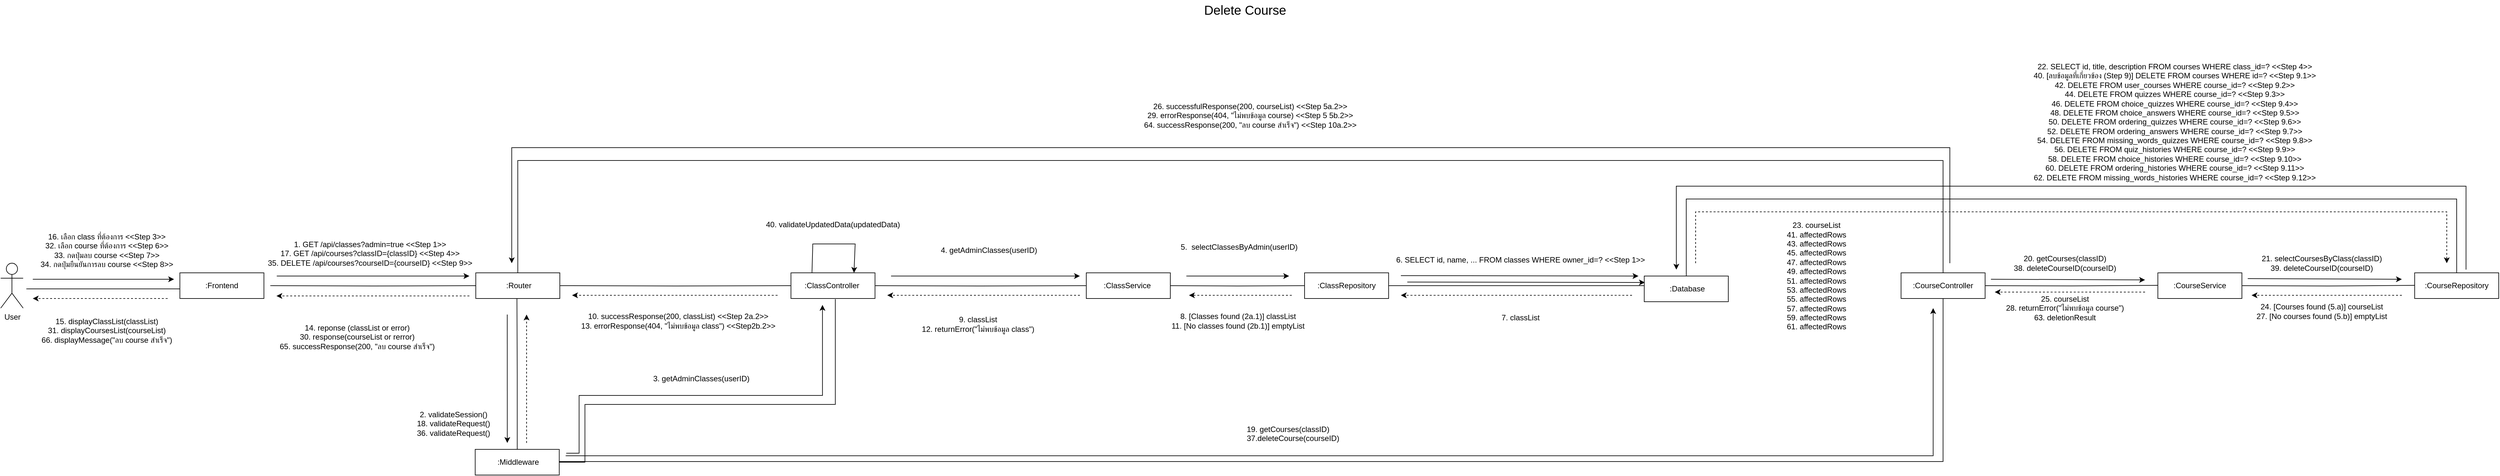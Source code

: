 <mxfile version="20.5.3" type="embed"><diagram id="23iRSUPoRavnBvh4doch" name="Page-1"><mxGraphModel dx="-2255" dy="-2903" grid="1" gridSize="10" guides="1" tooltips="1" connect="1" arrows="1" fold="1" page="1" pageScale="1" pageWidth="827" pageHeight="1169" math="0" shadow="0"><root><mxCell id="0"/><mxCell id="1" parent="0"/><mxCell id="2" style="edgeStyle=orthogonalEdgeStyle;rounded=0;orthogonalLoop=1;jettySize=auto;html=1;entryX=0;entryY=0.5;entryDx=0;entryDy=0;endArrow=none;startFill=0;" edge="1" parent="1"><mxGeometry relative="1" as="geometry"><mxPoint x="3145.09" y="4530" as="sourcePoint"/><mxPoint x="3395.09" y="4530" as="targetPoint"/></mxGeometry></mxCell><mxCell id="3" value="User" style="shape=umlActor;verticalLabelPosition=bottom;verticalAlign=top;html=1;outlineConnect=0;" vertex="1" parent="1"><mxGeometry x="3105.09" y="4490" width="35" height="70" as="geometry"/></mxCell><mxCell id="4" value=":Frontend" style="rounded=0;whiteSpace=wrap;html=1;" vertex="1" parent="1"><mxGeometry x="3384.18" y="4505" width="130.91" height="40" as="geometry"/></mxCell><mxCell id="5" value="" style="endArrow=classic;html=1;rounded=0;" edge="1" parent="1"><mxGeometry width="50" height="50" relative="1" as="geometry"><mxPoint x="3155.09" y="4515" as="sourcePoint"/><mxPoint x="3375.09" y="4515" as="targetPoint"/></mxGeometry></mxCell><mxCell id="6" value="" style="endArrow=classic;html=1;rounded=0;dashed=1;" edge="1" parent="1"><mxGeometry width="50" height="50" relative="1" as="geometry"><mxPoint x="3365.09" y="4545" as="sourcePoint"/><mxPoint x="3155.09" y="4545" as="targetPoint"/></mxGeometry></mxCell><mxCell id="7" value="&amp;nbsp;:Router" style="rounded=0;whiteSpace=wrap;html=1;" vertex="1" parent="1"><mxGeometry x="3845.09" y="4505" width="130.91" height="40" as="geometry"/></mxCell><mxCell id="8" style="edgeStyle=orthogonalEdgeStyle;rounded=0;orthogonalLoop=1;jettySize=auto;html=1;entryX=0;entryY=0.5;entryDx=0;entryDy=0;endArrow=none;startFill=0;" edge="1" parent="1" target="7"><mxGeometry relative="1" as="geometry"><mxPoint x="3525.09" y="4525" as="sourcePoint"/><mxPoint x="3841" y="4525" as="targetPoint"/></mxGeometry></mxCell><mxCell id="9" value="" style="endArrow=classic;html=1;rounded=0;" edge="1" parent="1"><mxGeometry width="50" height="50" relative="1" as="geometry"><mxPoint x="3535.09" y="4510" as="sourcePoint"/><mxPoint x="3835.09" y="4510" as="targetPoint"/></mxGeometry></mxCell><mxCell id="10" value=":ClassController&amp;nbsp;" style="rounded=0;whiteSpace=wrap;html=1;" vertex="1" parent="1"><mxGeometry x="4336" y="4505" width="130.91" height="40" as="geometry"/></mxCell><mxCell id="11" style="edgeStyle=orthogonalEdgeStyle;rounded=0;orthogonalLoop=1;jettySize=auto;html=1;entryX=0;entryY=0.5;entryDx=0;entryDy=0;endArrow=none;startFill=0;" edge="1" parent="1" target="10"><mxGeometry relative="1" as="geometry"><mxPoint x="3976" y="4525" as="sourcePoint"/><mxPoint x="4181" y="4525" as="targetPoint"/></mxGeometry></mxCell><mxCell id="12" value="" style="endArrow=classic;html=1;rounded=0;dashed=1;" edge="1" parent="1"><mxGeometry width="50" height="50" relative="1" as="geometry"><mxPoint x="4315.09" y="4540" as="sourcePoint"/><mxPoint x="3995.09" y="4540" as="targetPoint"/></mxGeometry></mxCell><mxCell id="13" value=":ClassService&amp;nbsp;" style="rounded=0;whiteSpace=wrap;html=1;" vertex="1" parent="1"><mxGeometry x="4796" y="4505" width="130.91" height="40" as="geometry"/></mxCell><mxCell id="14" style="edgeStyle=orthogonalEdgeStyle;rounded=0;orthogonalLoop=1;jettySize=auto;html=1;entryX=0;entryY=0.5;entryDx=0;entryDy=0;endArrow=none;startFill=0;" edge="1" parent="1" target="13"><mxGeometry relative="1" as="geometry"><mxPoint x="4466.91" y="4525" as="sourcePoint"/><mxPoint x="4671.91" y="4525" as="targetPoint"/></mxGeometry></mxCell><mxCell id="15" value="" style="endArrow=classic;html=1;rounded=0;" edge="1" parent="1"><mxGeometry width="50" height="50" relative="1" as="geometry"><mxPoint x="4491.91" y="4510" as="sourcePoint"/><mxPoint x="4786" y="4510" as="targetPoint"/></mxGeometry></mxCell><mxCell id="16" value="" style="endArrow=classic;html=1;rounded=0;dashed=1;" edge="1" parent="1"><mxGeometry width="50" height="50" relative="1" as="geometry"><mxPoint x="4786" y="4540" as="sourcePoint"/><mxPoint x="4486" y="4540" as="targetPoint"/></mxGeometry></mxCell><mxCell id="17" style="edgeStyle=orthogonalEdgeStyle;rounded=0;orthogonalLoop=1;jettySize=auto;html=1;endArrow=none;startFill=0;" edge="1" parent="1" source="18"><mxGeometry relative="1" as="geometry"><mxPoint x="5676" y="4525" as="targetPoint"/></mxGeometry></mxCell><mxCell id="18" value=":ClassRepository" style="rounded=0;whiteSpace=wrap;html=1;" vertex="1" parent="1"><mxGeometry x="5136" y="4505" width="130.91" height="40" as="geometry"/></mxCell><mxCell id="19" style="edgeStyle=orthogonalEdgeStyle;rounded=0;orthogonalLoop=1;jettySize=auto;html=1;entryX=0;entryY=0.5;entryDx=0;entryDy=0;endArrow=none;startFill=0;" edge="1" parent="1" target="18"><mxGeometry relative="1" as="geometry"><mxPoint x="4926.91" y="4525" as="sourcePoint"/><mxPoint x="5131.91" y="4525" as="targetPoint"/></mxGeometry></mxCell><mxCell id="20" value="" style="endArrow=classic;html=1;rounded=0;" edge="1" parent="1"><mxGeometry width="50" height="50" relative="1" as="geometry"><mxPoint x="4951.91" y="4510" as="sourcePoint"/><mxPoint x="5111.91" y="4510" as="targetPoint"/></mxGeometry></mxCell><mxCell id="21" value="" style="endArrow=classic;html=1;rounded=0;dashed=1;" edge="1" parent="1"><mxGeometry width="50" height="50" relative="1" as="geometry"><mxPoint x="5116" y="4540" as="sourcePoint"/><mxPoint x="4956" y="4540" as="targetPoint"/></mxGeometry></mxCell><mxCell id="22" value="1. GET /api/classes?admin=true &amp;lt;&amp;lt;Step 1&amp;gt;&amp;gt;&lt;div&gt;&lt;div&gt;17. GET /api/courses?classID={classID} &amp;lt;&amp;lt;Step 4&amp;gt;&amp;gt;&lt;/div&gt;&lt;div&gt;35. DELETE /api/courses?courseID={courseID} &amp;lt;&amp;lt;Step 9&amp;gt;&amp;gt;&lt;/div&gt;&lt;/div&gt;" style="text;html=1;align=center;verticalAlign=middle;resizable=0;points=[];autosize=1;strokeColor=none;fillColor=none;" vertex="1" parent="1"><mxGeometry x="3509.55" y="4445" width="340" height="60" as="geometry"/></mxCell><mxCell id="23" value="&amp;nbsp;:Database" style="rounded=0;whiteSpace=wrap;html=1;" vertex="1" parent="1"><mxGeometry x="5665.09" y="4510" width="130.91" height="40" as="geometry"/></mxCell><mxCell id="24" value="&lt;div&gt;Delete Course&lt;/div&gt;" style="text;html=1;align=center;verticalAlign=middle;whiteSpace=wrap;rounded=0;fontSize=20;" vertex="1" parent="1"><mxGeometry x="4871.09" y="4080" width="345" height="30" as="geometry"/></mxCell><mxCell id="25" value="16. เลือก class ที่ต้องการ &amp;lt;&amp;lt;Step 3&amp;gt;&amp;gt;&lt;div&gt;&lt;div&gt;&lt;div&gt;32. เลือก course ที่ต้องการ &amp;lt;&amp;lt;Step 6&amp;gt;&amp;gt;&lt;/div&gt;&lt;/div&gt;&lt;/div&gt;&lt;div&gt;33. กดปุ่มลบ course &amp;lt;&amp;lt;Step 7&amp;gt;&amp;gt;&lt;/div&gt;&lt;div&gt;34. กดปุ่มยืนยันการลบ course &amp;lt;&amp;lt;Step 8&amp;gt;&amp;gt;&lt;/div&gt;" style="text;html=1;align=center;verticalAlign=middle;resizable=0;points=[];autosize=1;strokeColor=none;fillColor=none;" vertex="1" parent="1"><mxGeometry x="3150.09" y="4435" width="240" height="70" as="geometry"/></mxCell><mxCell id="26" value="" style="endArrow=classic;html=1;rounded=0;dashed=1;entryX=0.269;entryY=-0.044;entryDx=0;entryDy=0;entryPerimeter=0;" edge="1" parent="1"><mxGeometry width="50" height="50" relative="1" as="geometry"><mxPoint x="3835.09" y="4541" as="sourcePoint"/><mxPoint x="3534.62" y="4541.04" as="targetPoint"/></mxGeometry></mxCell><mxCell id="27" value="" style="endArrow=classic;html=1;rounded=0;" edge="1" parent="1"><mxGeometry width="50" height="50" relative="1" as="geometry"><mxPoint x="5286" y="4509.38" as="sourcePoint"/><mxPoint x="5656" y="4510" as="targetPoint"/></mxGeometry></mxCell><mxCell id="28" value="" style="endArrow=classic;html=1;rounded=0;dashed=1;" edge="1" parent="1"><mxGeometry width="50" height="50" relative="1" as="geometry"><mxPoint x="5646" y="4540" as="sourcePoint"/><mxPoint x="5286" y="4540" as="targetPoint"/></mxGeometry></mxCell><mxCell id="29" value="&amp;nbsp;" style="text;html=1;align=center;verticalAlign=middle;resizable=0;points=[];autosize=1;strokeColor=none;fillColor=none;" vertex="1" parent="1"><mxGeometry x="4075.09" y="4555" width="30" height="30" as="geometry"/></mxCell><mxCell id="30" value="&lt;div&gt;&lt;span style=&quot;background-color: transparent; color: light-dark(rgb(0, 0, 0), rgb(255, 255, 255));&quot;&gt;14. reponse (classList or error)&lt;/span&gt;&lt;/div&gt;&lt;div&gt;30. response(courseList or rerror)&lt;/div&gt;&lt;div&gt;65. successResponse(200, &quot;ลบ course สำเร็จ&quot;)&lt;/div&gt;" style="text;html=1;align=center;verticalAlign=middle;resizable=0;points=[];autosize=1;strokeColor=none;fillColor=none;" vertex="1" parent="1"><mxGeometry x="3525.09" y="4575" width="270" height="60" as="geometry"/></mxCell><mxCell id="31" value="15. displayClassList(classList)&lt;div&gt;31. displayCoursesList(courseList)&lt;/div&gt;&lt;div&gt;66. displayMessage(&quot;ลบ course สำเร็จ&quot;)&lt;/div&gt;" style="text;html=1;align=center;verticalAlign=middle;resizable=0;points=[];autosize=1;strokeColor=none;fillColor=none;" vertex="1" parent="1"><mxGeometry x="3155.09" y="4565" width="230" height="60" as="geometry"/></mxCell><mxCell id="32" style="edgeStyle=orthogonalEdgeStyle;rounded=0;orthogonalLoop=1;jettySize=auto;html=1;entryX=0.5;entryY=1;entryDx=0;entryDy=0;endArrow=none;startFill=0;" edge="1" parent="1" source="33"><mxGeometry relative="1" as="geometry"><mxPoint x="3909.18" y="4545" as="targetPoint"/></mxGeometry></mxCell><mxCell id="33" value="&amp;nbsp;:Middleware" style="rounded=0;whiteSpace=wrap;html=1;" vertex="1" parent="1"><mxGeometry x="3844.18" y="4780" width="130.91" height="40" as="geometry"/></mxCell><mxCell id="34" value="" style="endArrow=classic;html=1;rounded=0;" edge="1" parent="1"><mxGeometry width="50" height="50" relative="1" as="geometry"><mxPoint x="3894.09" y="4570" as="sourcePoint"/><mxPoint x="3894.18" y="4770" as="targetPoint"/></mxGeometry></mxCell><mxCell id="35" value="" style="endArrow=classic;html=1;rounded=0;dashed=1;" edge="1" parent="1"><mxGeometry width="50" height="50" relative="1" as="geometry"><mxPoint x="3924.18" y="4770" as="sourcePoint"/><mxPoint x="3924.18" y="4570" as="targetPoint"/></mxGeometry></mxCell><mxCell id="36" value="2.&amp;nbsp;&lt;span style=&quot;color: rgba(0, 0, 0, 0); font-family: monospace; font-size: 0px; text-align: start;&quot;&gt;%3CmxGraphModel%3E%3Croot%3E%3CmxCell%20id%3D%220%22%2F%3E%3CmxCell%20id%3D%221%22%20parent%3D%220%22%2F%3E%3CmxCell%20id%3D%222%22%20style%3D%22edgeStyle%3DorthogonalEdgeStyle%3Brounded%3D0%3BorthogonalLoop%3D1%3BjettySize%3Dauto%3Bhtml%3D1%3BentryX%3D0%3BentryY%3D0.5%3BentryDx%3D0%3BentryDy%3D0%3BendArrow%3Dnone%3BstartFill%3D0%3B%22%20edge%3D%221%22%20parent%3D%221%22%3E%3CmxGeometry%20relative%3D%221%22%20as%3D%22geometry%22%3E%3CmxPoint%20x%3D%22-2250%22%20y%3D%222240%22%20as%3D%22sourcePoint%22%2F%3E%3CmxPoint%20x%3D%22-2000%22%20y%3D%222240%22%20as%3D%22targetPoint%22%2F%3E%3C%2FmxGeometry%3E%3C%2FmxCell%3E%3CmxCell%20id%3D%223%22%20value%3D%22User%22%20style%3D%22shape%3DumlActor%3BverticalLabelPosition%3Dbottom%3BverticalAlign%3Dtop%3Bhtml%3D1%3BoutlineConnect%3D0%3B%22%20vertex%3D%221%22%20parent%3D%221%22%3E%3CmxGeometry%20x%3D%22-2290%22%20y%3D%222200%22%20width%3D%2235%22%20height%3D%2270%22%20as%3D%22geometry%22%2F%3E%3C%2FmxCell%3E%3CmxCell%20id%3D%224%22%20value%3D%22%3AFrontend%22%20style%3D%22rounded%3D0%3BwhiteSpace%3Dwrap%3Bhtml%3D1%3B%22%20vertex%3D%221%22%20parent%3D%221%22%3E%3CmxGeometry%20x%3D%22-2000%22%20y%3D%222215%22%20width%3D%22130.91%22%20height%3D%2240%22%20as%3D%22geometry%22%2F%3E%3C%2FmxCell%3E%3CmxCell%20id%3D%225%22%20value%3D%22%22%20style%3D%22endArrow%3Dclassic%3Bhtml%3D1%3Brounded%3D0%3B%22%20edge%3D%221%22%20parent%3D%221%22%3E%3CmxGeometry%20width%3D%2250%22%20height%3D%2250%22%20relative%3D%221%22%20as%3D%22geometry%22%3E%3CmxPoint%20x%3D%22-2240%22%20y%3D%222225%22%20as%3D%22sourcePoint%22%2F%3E%3CmxPoint%20x%3D%22-2020.0%22%20y%3D%222225%22%20as%3D%22targetPoint%22%2F%3E%3C%2FmxGeometry%3E%3C%2FmxCell%3E%3CmxCell%20id%3D%226%22%20value%3D%22%22%20style%3D%22endArrow%3Dclassic%3Bhtml%3D1%3Brounded%3D0%3Bdashed%3D1%3B%22%20edge%3D%221%22%20parent%3D%221%22%3E%3CmxGeometry%20width%3D%2250%22%20height%3D%2250%22%20relative%3D%221%22%20as%3D%22geometry%22%3E%3CmxPoint%20x%3D%22-2030.0%22%20y%3D%222255%22%20as%3D%22sourcePoint%22%2F%3E%3CmxPoint%20x%3D%22-2240%22%20y%3D%222255%22%20as%3D%22targetPoint%22%2F%3E%3C%2FmxGeometry%3E%3C%2FmxCell%3E%3CmxCell%20id%3D%227%22%20value%3D%22%26amp%3Bnbsp%3B%3ARouter%22%20style%3D%22rounded%3D0%3BwhiteSpace%3Dwrap%3Bhtml%3D1%3B%22%20vertex%3D%221%22%20parent%3D%221%22%3E%3CmxGeometry%20x%3D%22-1660%22%20y%3D%222215%22%20width%3D%22130.91%22%20height%3D%2240%22%20as%3D%22geometry%22%2F%3E%3C%2FmxCell%3E%3CmxCell%20id%3D%228%22%20style%3D%22edgeStyle%3DorthogonalEdgeStyle%3Brounded%3D0%3BorthogonalLoop%3D1%3BjettySize%3Dauto%3Bhtml%3D1%3BentryX%3D0%3BentryY%3D0.5%3BentryDx%3D0%3BentryDy%3D0%3BendArrow%3Dnone%3BstartFill%3D0%3B%22%20edge%3D%221%22%20target%3D%227%22%20parent%3D%221%22%3E%3CmxGeometry%20relative%3D%221%22%20as%3D%22geometry%22%3E%3CmxPoint%20x%3D%22-1869.09%22%20y%3D%222235%22%20as%3D%22sourcePoint%22%2F%3E%3CmxPoint%20x%3D%22-1664.09%22%20y%3D%222235%22%20as%3D%22targetPoint%22%2F%3E%3C%2FmxGeometry%3E%3C%2FmxCell%3E%3CmxCell%20id%3D%229%22%20value%3D%22%22%20style%3D%22endArrow%3Dclassic%3Bhtml%3D1%3Brounded%3D0%3B%22%20edge%3D%221%22%20parent%3D%221%22%3E%3CmxGeometry%20width%3D%2250%22%20height%3D%2250%22%20relative%3D%221%22%20as%3D%22geometry%22%3E%3CmxPoint%20x%3D%22-1844.09%22%20y%3D%222220%22%20as%3D%22sourcePoint%22%2F%3E%3CmxPoint%20x%3D%22-1684.09%22%20y%3D%222220%22%20as%3D%22targetPoint%22%2F%3E%3C%2FmxGeometry%3E%3C%2FmxCell%3E%3CmxCell%20id%3D%2210%22%20value%3D%22%26amp%3Bnbsp%3B%22%20style%3D%22text%3BwhiteSpace%3Dwrap%3Bhtml%3D1%3B%22%20vertex%3D%221%22%20parent%3D%221%22%3E%3CmxGeometry%20x%3D%22-1760%22%20y%3D%222200%22%20width%3D%2240%22%20height%3D%2240%22%20as%3D%22geometry%22%2F%3E%3C%2FmxCell%3E%3CmxCell%20id%3D%2211%22%20value%3D%22%3AClassController%26amp%3Bnbsp%3B%22%20style%3D%22rounded%3D0%3BwhiteSpace%3Dwrap%3Bhtml%3D1%3B%22%20vertex%3D%221%22%20parent%3D%221%22%3E%3CmxGeometry%20x%3D%22-1169.09%22%20y%3D%222215%22%20width%3D%22130.91%22%20height%3D%2240%22%20as%3D%22geometry%22%2F%3E%3C%2FmxCell%3E%3CmxCell%20id%3D%2212%22%20style%3D%22edgeStyle%3DorthogonalEdgeStyle%3Brounded%3D0%3BorthogonalLoop%3D1%3BjettySize%3Dauto%3Bhtml%3D1%3BentryX%3D0%3BentryY%3D0.5%3BentryDx%3D0%3BentryDy%3D0%3BendArrow%3Dnone%3BstartFill%3D0%3B%22%20edge%3D%221%22%20target%3D%2211%22%20parent%3D%221%22%3E%3CmxGeometry%20relative%3D%221%22%20as%3D%22geometry%22%3E%3CmxPoint%20x%3D%22-1529.09%22%20y%3D%222235%22%20as%3D%22sourcePoint%22%2F%3E%3CmxPoint%20x%3D%22-1324.09%22%20y%3D%222235%22%20as%3D%22targetPoint%22%2F%3E%3C%2FmxGeometry%3E%3C%2FmxCell%3E%3CmxCell%20id%3D%2213%22%20value%3D%22%22%20style%3D%22endArrow%3Dclassic%3Bhtml%3D1%3Brounded%3D0%3B%22%20edge%3D%221%22%20parent%3D%221%22%3E%3CmxGeometry%20width%3D%2250%22%20height%3D%2250%22%20relative%3D%221%22%20as%3D%22geometry%22%3E%3CmxPoint%20x%3D%22-1504.09%22%20y%3D%222220%22%20as%3D%22sourcePoint%22%2F%3E%3CmxPoint%20x%3D%22-1190%22%20y%3D%222220%22%20as%3D%22targetPoint%22%2F%3E%3C%2FmxGeometry%3E%3C%2FmxCell%3E%3CmxCell%20id%3D%2214%22%20value%3D%22%22%20style%3D%22endArrow%3Dclassic%3Bhtml%3D1%3Brounded%3D0%3Bdashed%3D1%3B%22%20edge%3D%221%22%20parent%3D%221%22%3E%3CmxGeometry%20width%3D%2250%22%20height%3D%2250%22%20relative%3D%221%22%20as%3D%22geometry%22%3E%3CmxPoint%20x%3D%22-1190%22%20y%3D%222250%22%20as%3D%22sourcePoint%22%2F%3E%3CmxPoint%20x%3D%22-1510%22%20y%3D%222250%22%20as%3D%22targetPoint%22%2F%3E%3C%2FmxGeometry%3E%3C%2FmxCell%3E%3CmxCell%20id%3D%2215%22%20value%3D%22%3AClassService%26amp%3Bnbsp%3B%22%20style%3D%22rounded%3D0%3BwhiteSpace%3Dwrap%3Bhtml%3D1%3B%22%20vertex%3D%221%22%20parent%3D%221%22%3E%3CmxGeometry%20x%3D%22-709.09%22%20y%3D%222215%22%20width%3D%22130.91%22%20height%3D%2240%22%20as%3D%22geometry%22%2F%3E%3C%2FmxCell%3E%3CmxCell%20id%3D%2216%22%20style%3D%22edgeStyle%3DorthogonalEdgeStyle%3Brounded%3D0%3BorthogonalLoop%3D1%3BjettySize%3Dauto%3Bhtml%3D1%3BentryX%3D0%3BentryY%3D0.5%3BentryDx%3D0%3BentryDy%3D0%3BendArrow%3Dnone%3BstartFill%3D0%3B%22%20edge%3D%221%22%20target%3D%2215%22%20parent%3D%221%22%3E%3CmxGeometry%20relative%3D%221%22%20as%3D%22geometry%22%3E%3CmxPoint%20x%3D%22-1038.18%22%20y%3D%222235%22%20as%3D%22sourcePoint%22%2F%3E%3CmxPoint%20x%3D%22-833.18%22%20y%3D%222235%22%20as%3D%22targetPoint%22%2F%3E%3C%2FmxGeometry%3E%3C%2FmxCell%3E%3CmxCell%20id%3D%2217%22%20value%3D%22%22%20style%3D%22endArrow%3Dclassic%3Bhtml%3D1%3Brounded%3D0%3B%22%20edge%3D%221%22%20parent%3D%221%22%3E%3CmxGeometry%20width%3D%2250%22%20height%3D%2250%22%20relative%3D%221%22%20as%3D%22geometry%22%3E%3CmxPoint%20x%3D%22-1013.18%22%20y%3D%222220%22%20as%3D%22sourcePoint%22%2F%3E%3CmxPoint%20x%3D%22-719.09%22%20y%3D%222220%22%20as%3D%22targetPoint%22%2F%3E%3C%2FmxGeometry%3E%3C%2FmxCell%3E%3CmxCell%20id%3D%2218%22%20value%3D%22%22%20style%3D%22endArrow%3Dclassic%3Bhtml%3D1%3Brounded%3D0%3Bdashed%3D1%3B%22%20edge%3D%221%22%20parent%3D%221%22%3E%3CmxGeometry%20width%3D%2250%22%20height%3D%2250%22%20relative%3D%221%22%20as%3D%22geometry%22%3E%3CmxPoint%20x%3D%22-719.09%22%20y%3D%222250%22%20as%3D%22sourcePoint%22%2F%3E%3CmxPoint%20x%3D%22-1019.09%22%20y%3D%222250%22%20as%3D%22targetPoint%22%2F%3E%3C%2FmxGeometry%3E%3C%2FmxCell%3E%3CmxCell%20id%3D%2219%22%20style%3D%22edgeStyle%3DorthogonalEdgeStyle%3Brounded%3D0%3BorthogonalLoop%3D1%3BjettySize%3Dauto%3Bhtml%3D1%3BendArrow%3Dnone%3BstartFill%3D0%3B%22%20edge%3D%221%22%20source%3D%2220%22%20parent%3D%221%22%3E%3CmxGeometry%20relative%3D%221%22%20as%3D%22geometry%22%3E%3CmxPoint%20x%3D%22170.91%22%20y%3D%222235%22%20as%3D%22targetPoint%22%2F%3E%3C%2FmxGeometry%3E%3C%2FmxCell%3E%3CmxCell%20id%3D%2220%22%20value%3D%22%3AClassRepository%22%20style%3D%22rounded%3D0%3BwhiteSpace%3Dwrap%3Bhtml%3D1%3B%22%20vertex%3D%221%22%20parent%3D%221%22%3E%3CmxGeometry%20x%3D%22-369.09%22%20y%3D%222215%22%20width%3D%22130.91%22%20height%3D%2240%22%20as%3D%22geometry%22%2F%3E%3C%2FmxCell%3E%3CmxCell%20id%3D%2221%22%20style%3D%22edgeStyle%3DorthogonalEdgeStyle%3Brounded%3D0%3BorthogonalLoop%3D1%3BjettySize%3Dauto%3Bhtml%3D1%3BentryX%3D0%3BentryY%3D0.5%3BentryDx%3D0%3BentryDy%3D0%3BendArrow%3Dnone%3BstartFill%3D0%3B%22%20edge%3D%221%22%20target%3D%2220%22%20parent%3D%221%22%3E%3CmxGeometry%20relative%3D%221%22%20as%3D%22geometry%22%3E%3CmxPoint%20x%3D%22-578.18%22%20y%3D%222235%22%20as%3D%22sourcePoint%22%2F%3E%3CmxPoint%20x%3D%22-373.18%22%20y%3D%222235%22%20as%3D%22targetPoint%22%2F%3E%3C%2FmxGeometry%3E%3C%2FmxCell%3E%3CmxCell%20id%3D%2222%22%20value%3D%22%22%20style%3D%22endArrow%3Dclassic%3Bhtml%3D1%3Brounded%3D0%3B%22%20edge%3D%221%22%20parent%3D%221%22%3E%3CmxGeometry%20width%3D%2250%22%20height%3D%2250%22%20relative%3D%221%22%20as%3D%22geometry%22%3E%3CmxPoint%20x%3D%22-553.18%22%20y%3D%222220%22%20as%3D%22sourcePoint%22%2F%3E%3CmxPoint%20x%3D%22-393.18%22%20y%3D%222220%22%20as%3D%22targetPoint%22%2F%3E%3C%2FmxGeometry%3E%3C%2FmxCell%3E%3CmxCell%20id%3D%2223%22%20value%3D%22%22%20style%3D%22endArrow%3Dclassic%3Bhtml%3D1%3Brounded%3D0%3Bdashed%3D1%3B%22%20edge%3D%221%22%20parent%3D%221%22%3E%3CmxGeometry%20width%3D%2250%22%20height%3D%2250%22%20relative%3D%221%22%20as%3D%22geometry%22%3E%3CmxPoint%20x%3D%22-389.09%22%20y%3D%222250%22%20as%3D%22sourcePoint%22%2F%3E%3CmxPoint%20x%3D%22-549.09%22%20y%3D%222250%22%20as%3D%22targetPoint%22%2F%3E%3C%2FmxGeometry%3E%3C%2FmxCell%3E%3CmxCell%20id%3D%2224%22%20value%3D%22GET%20%2Fapi%2Fclasses%3Fadmin%3Dtrue%26lt%3Bdiv%26gt%3BPOST%20%2Fapi%2Fclasses%2Fedit%20(classID%2C%20updatedData)%26lt%3B%2Fdiv%26gt%3B%22%20style%3D%22text%3Bhtml%3D1%3Balign%3Dcenter%3BverticalAlign%3Dmiddle%3Bresizable%3D0%3Bpoints%3D%5B%5D%3Bautosize%3D1%3BstrokeColor%3Dnone%3BfillColor%3Dnone%3B%22%20vertex%3D%221%22%20parent%3D%221%22%3E%3CmxGeometry%20x%3D%22-1905%22%20y%3D%222175%22%20width%3D%22270%22%20height%3D%2240%22%20as%3D%22geometry%22%2F%3E%3C%2FmxCell%3E%3CmxCell%20id%3D%2225%22%20value%3D%22%26amp%3Bnbsp%3B%3ADatabase%22%20style%3D%22rounded%3D0%3BwhiteSpace%3Dwrap%3Bhtml%3D1%3B%22%20vertex%3D%221%22%20parent%3D%221%22%3E%3CmxGeometry%20x%3D%22130.0%22%20y%3D%222215%22%20width%3D%22130.91%22%20height%3D%2240%22%20as%3D%22geometry%22%2F%3E%3C%2FmxCell%3E%3CmxCell%20id%3D%2226%22%20value%3D%22Edit%20Class%22%20style%3D%22text%3Bhtml%3D1%3Balign%3Dcenter%3BverticalAlign%3Dmiddle%3BwhiteSpace%3Dwrap%3Brounded%3D0%3BfontSize%3D20%3B%22%20vertex%3D%221%22%20parent%3D%221%22%3E%3CmxGeometry%20x%3D%22-1291.59%22%20y%3D%222050%22%20width%3D%22345%22%20height%3D%2230%22%20as%3D%22geometry%22%2F%3E%3C%2FmxCell%3E%3CmxCell%20id%3D%2227%22%20value%3D%22selectClass(classID)%26lt%3Bbr%26gt%3BsubmitEditForm(updated%20Data%2C%20classID)%22%20style%3D%22text%3Bhtml%3D1%3Balign%3Dcenter%3BverticalAlign%3Dmiddle%3Bresizable%3D0%3Bpoints%3D%5B%5D%3Bautosize%3D1%3BstrokeColor%3Dnone%3BfillColor%3Dnone%3B%22%20vertex%3D%221%22%20parent%3D%221%22%3E%3CmxGeometry%20x%3D%22-2240%22%20y%3D%222160%22%20width%3D%22230%22%20height%3D%2240%22%20as%3D%22geometry%22%2F%3E%3C%2FmxCell%3E%3CmxCell%20id%3D%2228%22%20value%3D%22%22%20style%3D%22endArrow%3Dclassic%3Bhtml%3D1%3Brounded%3D0%3Bdashed%3D1%3B%22%20edge%3D%221%22%20parent%3D%221%22%3E%3CmxGeometry%20width%3D%2250%22%20height%3D%2250%22%20relative%3D%221%22%20as%3D%22geometry%22%3E%3CmxPoint%20x%3D%22-1684.09%22%20y%3D%222250%22%20as%3D%22sourcePoint%22%2F%3E%3CmxPoint%20x%3D%22-1844.09%22%20y%3D%222250%22%20as%3D%22targetPoint%22%2F%3E%3C%2FmxGeometry%3E%3C%2FmxCell%3E%3CmxCell%20id%3D%2229%22%20value%3D%22%22%20style%3D%22endArrow%3Dclassic%3Bhtml%3D1%3Brounded%3D0%3B%22%20edge%3D%221%22%20parent%3D%221%22%3E%3CmxGeometry%20width%3D%2250%22%20height%3D%2250%22%20relative%3D%221%22%20as%3D%22geometry%22%3E%3CmxPoint%20x%3D%22-219.09%22%20y%3D%222219.38%22%20as%3D%22sourcePoint%22%2F%3E%3CmxPoint%20x%3D%22150.91%22%20y%3D%222220%22%20as%3D%22targetPoint%22%2F%3E%3C%2FmxGeometry%3E%3C%2FmxCell%3E%3CmxCell%20id%3D%2230%22%20value%3D%22%22%20style%3D%22endArrow%3Dclassic%3Bhtml%3D1%3Brounded%3D0%3Bdashed%3D1%3B%22%20edge%3D%221%22%20parent%3D%221%22%3E%3CmxGeometry%20width%3D%2250%22%20height%3D%2250%22%20relative%3D%221%22%20as%3D%22geometry%22%3E%3CmxPoint%20x%3D%22140.91%22%20y%3D%222250%22%20as%3D%22sourcePoint%22%2F%3E%3CmxPoint%20x%3D%22-219.09%22%20y%3D%222250%22%20as%3D%22targetPoint%22%2F%3E%3C%2FmxGeometry%3E%3C%2FmxCell%3E%3CmxCell%20id%3D%2231%22%20value%3D%22%26amp%3Bnbsp%3B%22%20style%3D%22text%3Bhtml%3D1%3Balign%3Dcenter%3BverticalAlign%3Dmiddle%3Bresizable%3D0%3Bpoints%3D%5B%5D%3Bautosize%3D1%3BstrokeColor%3Dnone%3BfillColor%3Dnone%3B%22%20vertex%3D%221%22%20parent%3D%221%22%3E%3CmxGeometry%20x%3D%22-1430%22%20y%3D%222265%22%20width%3D%2230%22%20height%3D%2230%22%20as%3D%22geometry%22%2F%3E%3C%2FmxCell%3E%3CmxCell%20id%3D%2232%22%20value%3D%22successResponse(200%2C%20classList)%26lt%3Bdiv%26gt%3BerrorResponse(400%2C%20%26quot%3BData%20incomplete%2Fincorrect%26quot%3B)%26lt%3B%2Fdiv%26gt%3B%26lt%3Bdiv%26gt%3BerrorResponse(500%2C%20%26quot%3BEdit%20failed%26quot%3B)%26lt%3B%2Fdiv%26gt%3B%26lt%3Bdiv%26gt%3BsuccessResponse(200%2C%20%26quot%3BEdit%20class%20successful%26quot%3B%2C%20updatedClass)%26lt%3B%2Fdiv%26gt%3B%22%20style%3D%22text%3Bhtml%3D1%3Balign%3Dcenter%3BverticalAlign%3Dmiddle%3Bresizable%3D0%3Bpoints%3D%5B%5D%3Bautosize%3D1%3BstrokeColor%3Dnone%3BfillColor%3Dnone%3B%22%20vertex%3D%221%22%20parent%3D%221%22%3E%3CmxGeometry%20x%3D%22-1945%22%20y%3D%222250%22%20width%3D%22350%22%20height%3D%2270%22%20as%3D%22geometry%22%2F%3E%3C%2FmxCell%3E%3CmxCell%20id%3D%2233%22%20value%3D%22displayClassList(classList)%26lt%3Bdiv%26gt%3BdisplayMessage(%26quot%3BEdit%20class%20successful%26quot%3B)%26lt%3B%2Fdiv%26gt%3B%22%20style%3D%22text%3Bhtml%3D1%3Balign%3Dcenter%3BverticalAlign%3Dmiddle%3Bresizable%3D0%3Bpoints%3D%5B%5D%3Bautosize%3D1%3BstrokeColor%3Dnone%3BfillColor%3Dnone%3B%22%20vertex%3D%221%22%20parent%3D%221%22%3E%3CmxGeometry%20x%3D%22-2245%22%20y%3D%222265%22%20width%3D%22240%22%20height%3D%2240%22%20as%3D%22geometry%22%2F%3E%3C%2FmxCell%3E%3CmxCell%20id%3D%2234%22%20style%3D%22edgeStyle%3DorthogonalEdgeStyle%3Brounded%3D0%3BorthogonalLoop%3D1%3BjettySize%3Dauto%3Bhtml%3D1%3BentryX%3D0.5%3BentryY%3D1%3BentryDx%3D0%3BentryDy%3D0%3BendArrow%3Dnone%3BstartFill%3D0%3B%22%20edge%3D%221%22%20source%3D%2235%22%20parent%3D%221%22%3E%3CmxGeometry%20relative%3D%221%22%20as%3D%22geometry%22%3E%3CmxPoint%20x%3D%22-1595.91%22%20y%3D%222255%22%20as%3D%22targetPoint%22%2F%3E%3C%2FmxGeometry%3E%3C%2FmxCell%3E%3CmxCell%20id%3D%2235%22%20value%3D%22%26amp%3Bnbsp%3B%3AMiddleware%22%20style%3D%22rounded%3D0%3BwhiteSpace%3Dwrap%3Bhtml%3D1%3B%22%20vertex%3D%221%22%20parent%3D%221%22%3E%3CmxGeometry%20x%3D%22-1660.91%22%20y%3D%222490%22%20width%3D%22130.91%22%20height%3D%2240%22%20as%3D%22geometry%22%2F%3E%3C%2FmxCell%3E%3CmxCell%20id%3D%2236%22%20value%3D%22%22%20style%3D%22endArrow%3Dclassic%3Bhtml%3D1%3Brounded%3D0%3B%22%20edge%3D%221%22%20parent%3D%221%22%3E%3CmxGeometry%20width%3D%2250%22%20height%3D%2250%22%20relative%3D%221%22%20as%3D%22geometry%22%3E%3CmxPoint%20x%3D%22-1611%22%20y%3D%222280%22%20as%3D%22sourcePoint%22%2F%3E%3CmxPoint%20x%3D%22-1610.91%22%20y%3D%222480%22%20as%3D%22targetPoint%22%2F%3E%3C%2FmxGeometry%3E%3C%2FmxCell%3E%3CmxCell%20id%3D%2237%22%20value%3D%22%22%20style%3D%22endArrow%3Dclassic%3Bhtml%3D1%3Brounded%3D0%3Bdashed%3D1%3B%22%20edge%3D%221%22%20parent%3D%221%22%3E%3CmxGeometry%20width%3D%2250%22%20height%3D%2250%22%20relative%3D%221%22%20as%3D%22geometry%22%3E%3CmxPoint%20x%3D%22-1580.91%22%20y%3D%222480%22%20as%3D%22sourcePoint%22%2F%3E%3CmxPoint%20x%3D%22-1580.91%22%20y%3D%222280%22%20as%3D%22targetPoint%22%2F%3E%3C%2FmxGeometry%3E%3C%2FmxCell%3E%3CmxCell%20id%3D%2238%22%20value%3D%22validateSession()%26lt%3Bdiv%26gt%3BvalidateRequest()%26lt%3B%2Fdiv%26gt%3B%22%20style%3D%22text%3Bhtml%3D1%3Balign%3Dcenter%3BverticalAlign%3Dmiddle%3Bresizable%3D0%3Bpoints%3D%5B%5D%3Bautosize%3D1%3BstrokeColor%3Dnone%3BfillColor%3Dnone%3B%22%20vertex%3D%221%22%20parent%3D%221%22%3E%3CmxGeometry%20x%3D%22-1735%22%20y%3D%222390%22%20width%3D%22120%22%20height%3D%2240%22%20as%3D%22geometry%22%2F%3E%3C%2FmxCell%3E%3CmxCell%20id%3D%2239%22%20value%3D%22%22%20style%3D%22endArrow%3Dclassic%3Bhtml%3D1%3Brounded%3D0%3BexitX%3D0.25%3BexitY%3D0%3BexitDx%3D0%3BexitDy%3D0%3BentryX%3D0.75%3BentryY%3D0%3BentryDx%3D0%3BentryDy%3D0%3B%22%20edge%3D%221%22%20source%3D%2211%22%20target%3D%2211%22%20parent%3D%221%22%3E%3CmxGeometry%20width%3D%2250%22%20height%3D%2250%22%20relative%3D%221%22%20as%3D%22geometry%22%3E%3CmxPoint%20x%3D%22-1169.09%22%20y%3D%222190%22%20as%3D%22sourcePoint%22%2F%3E%3CmxPoint%20x%3D%22-1039.09%22%20y%3D%222170%22%20as%3D%22targetPoint%22%2F%3E%3CArray%20as%3D%22points%22%3E%3CmxPoint%20x%3D%22-1135.35%22%20y%3D%222180%22%2F%3E%3CmxPoint%20x%3D%22-1135.09%22%20y%3D%222170%22%2F%3E%3CmxPoint%20x%3D%22-1069.09%22%20y%3D%222170%22%2F%3E%3C%2FArray%3E%3C%2FmxGeometry%3E%3C%2FmxCell%3E%3CmxCell%20id%3D%2240%22%20value%3D%22validateUpdatedData%26amp%3Bnbsp%3B%22%20style%3D%22text%3Bhtml%3D1%3Balign%3Dcenter%3BverticalAlign%3Dmiddle%3Bresizable%3D0%3Bpoints%3D%5B%5D%3Bautosize%3D1%3BstrokeColor%3Dnone%3BfillColor%3Dnone%3B%22%20vertex%3D%221%22%20parent%3D%221%22%3E%3CmxGeometry%20x%3D%22-1173.63%22%20y%3D%222125%22%20width%3D%22140%22%20height%3D%2230%22%20as%3D%22geometry%22%2F%3E%3C%2FmxCell%3E%3CmxCell%20id%3D%2241%22%20value%3D%22successResponse(200%2C%20classList)%26lt%3Bdiv%26gt%3B%5BinvalidData%20(7.1a)%5D%20returnError(%26quot%3BData%20incomplete%2Fincorrect%26quot%3B)%26lt%3B%2Fdiv%26gt%3B%26lt%3Bdiv%26gt%3BerrorResponse(500%2C%20%26quot%3BEdit%20failed%26quot%3B)%26lt%3B%2Fdiv%26gt%3B%26lt%3Bdiv%26gt%3BsuccessResponse(200%2C%20%26quot%3BEdit%20class%20successful%26quot%3B%2C%20updatedClass)%26lt%3B%2Fdiv%26gt%3B%22%20style%3D%22text%3Bhtml%3D1%3Balign%3Dcenter%3BverticalAlign%3Dmiddle%3Bresizable%3D0%3Bpoints%3D%5B%5D%3Bautosize%3D1%3BstrokeColor%3Dnone%3BfillColor%3Dnone%3B%22%20vertex%3D%221%22%20parent%3D%221%22%3E%3CmxGeometry%20x%3D%22-1530%22%20y%3D%222245%22%20width%3D%22350%22%20height%3D%2270%22%20as%3D%22geometry%22%2F%3E%3C%2FmxCell%3E%3CmxCell%20id%3D%2242%22%20style%3D%22edgeStyle%3DorthogonalEdgeStyle%3Brounded%3D0%3BorthogonalLoop%3D1%3BjettySize%3Dauto%3Bhtml%3D1%3BendArrow%3Dnone%3BstartFill%3D0%3BexitX%3D1%3BexitY%3D0.5%3BexitDx%3D0%3BexitDy%3D0%3B%22%20edge%3D%221%22%20source%3D%2235%22%20parent%3D%221%22%3E%3CmxGeometry%20relative%3D%221%22%20as%3D%22geometry%22%3E%3CmxPoint%20x%3D%22-1100%22%20y%3D%222256%22%20as%3D%22targetPoint%22%2F%3E%3CmxPoint%20x%3D%22-1424.79%22%20y%3D%222545%22%20as%3D%22sourcePoint%22%2F%3E%3CArray%20as%3D%22points%22%3E%3CmxPoint%20x%3D%22-1490%22%20y%3D%222510%22%2F%3E%3CmxPoint%20x%3D%22-1490%22%20y%3D%222420%22%2F%3E%3CmxPoint%20x%3D%22-1100%22%20y%3D%222420%22%2F%3E%3CmxPoint%20x%3D%22-1100%22%20y%3D%222256%22%2F%3E%3C%2FArray%3E%3C%2FmxGeometry%3E%3C%2FmxCell%3E%3CmxCell%20id%3D%2243%22%20value%3D%22getAdminClasses(userID)%26lt%3Bdiv%26gt%3BeditClass(classID%2C%20updated%20Data)%26lt%3B%2Fdiv%26gt%3B%22%20style%3D%22text%3Bhtml%3D1%3Balign%3Dcenter%3BverticalAlign%3Dmiddle%3Bresizable%3D0%3Bpoints%3D%5B%5D%3Bautosize%3D1%3BstrokeColor%3Dnone%3BfillColor%3Dnone%3B%22%20vertex%3D%221%22%20parent%3D%221%22%3E%3CmxGeometry%20x%3D%22-1395%22%20y%3D%222360%22%20width%3D%22200%22%20height%3D%2240%22%20as%3D%22geometry%22%2F%3E%3C%2FmxCell%3E%3CmxCell%20id%3D%2244%22%20value%3D%22%26amp%3Bnbsp%3B%22%20style%3D%22text%3Bhtml%3D1%3Balign%3Dcenter%3BverticalAlign%3Dmiddle%3Bresizable%3D0%3Bpoints%3D%5B%5D%3Bautosize%3D1%3BstrokeColor%3Dnone%3BfillColor%3Dnone%3B%22%20vertex%3D%221%22%20parent%3D%221%22%3E%3CmxGeometry%20x%3D%22-883.18%22%20y%3D%222180%22%20width%3D%2230%22%20height%3D%2230%22%20as%3D%22geometry%22%2F%3E%3C%2FmxCell%3E%3CmxCell%20id%3D%2245%22%20value%3D%22selectClassesByAdmin(userID)%26lt%3Bdiv%26gt%3BupdateClass(classID%2C%20updatedData)%26lt%3B%2Fdiv%26gt%3B%22%20style%3D%22text%3Bhtml%3D1%3Balign%3Dcenter%3BverticalAlign%3Dmiddle%3Bresizable%3D0%3Bpoints%3D%5B%5D%3Bautosize%3D1%3BstrokeColor%3Dnone%3BfillColor%3Dnone%3B%22%20vertex%3D%221%22%20parent%3D%221%22%3E%3CmxGeometry%20x%3D%22-573.18%22%20y%3D%222180%22%20width%3D%22210%22%20height%3D%2240%22%20as%3D%22geometry%22%2F%3E%3C%2FmxCell%3E%3CmxCell%20id%3D%2246%22%20value%3D%22SELECT%20id%2C%20name%2C%20description%2C%20privacy%20FROM%20classes%20WHERE%20owner_id%3D%3F%26lt%3Bdiv%26gt%3BUPDATE%20classes%20SET%20name%3D%3F%2C%20description%3D%3F%2C%20privacy%3D%3F%20WHERE%20id%3D%3F%26lt%3B%2Fdiv%26gt%3B%22%20style%3D%22text%3Bhtml%3D1%3Balign%3Dcenter%3BverticalAlign%3Dmiddle%3Bresizable%3D0%3Bpoints%3D%5B%5D%3Bautosize%3D1%3BstrokeColor%3Dnone%3BfillColor%3Dnone%3B%22%20vertex%3D%221%22%20parent%3D%221%22%3E%3CmxGeometry%20x%3D%22-224.09%22%20y%3D%222180%22%20width%3D%22420%22%20height%3D%2240%22%20as%3D%22geometry%22%2F%3E%3C%2FmxCell%3E%3CmxCell%20id%3D%2247%22%20value%3D%22classList%26lt%3Bdiv%26gt%3BaffectedRows%26lt%3B%2Fdiv%26gt%3B%22%20style%3D%22text%3Bhtml%3D1%3Balign%3Dcenter%3BverticalAlign%3Dmiddle%3Bresizable%3D0%3Bpoints%3D%5B%5D%3Bautosize%3D1%3BstrokeColor%3Dnone%3BfillColor%3Dnone%3B%22%20vertex%3D%221%22%20parent%3D%221%22%3E%3CmxGeometry%20x%3D%22-74.09%22%20y%3D%222255%22%20width%3D%22100%22%20height%3D%2240%22%20as%3D%22geometry%22%2F%3E%3C%2FmxCell%3E%3CmxCell%20id%3D%2248%22%20value%3D%22classList%26lt%3Bbr%26gt%3B%5BupdateFailure%20(5.1%20a)%5D%20returnError(%26quot%3BEdit%20failed%26quot%3B)%26lt%3Bdiv%26gt%3B%5BupdateSuccess%20(5.1)%5D%20returnClassRecord(updateClass)%26lt%3B%2Fdiv%26gt%3B%22%20style%3D%22text%3Bhtml%3D1%3Balign%3Dcenter%3BverticalAlign%3Dmiddle%3Bresizable%3D0%3Bpoints%3D%5B%5D%3Bautosize%3D1%3BstrokeColor%3Dnone%3BfillColor%3Dnone%3B%22%20vertex%3D%221%22%20parent%3D%221%22%3E%3CmxGeometry%20x%3D%22-629.09%22%20y%3D%222250%22%20width%3D%22320%22%20height%3D%2260%22%20as%3D%22geometry%22%2F%3E%3C%2FmxCell%3E%3CmxCell%20id%3D%2249%22%20value%3D%22classList%26amp%3Bnbsp%3B%26lt%3Bdiv%26gt%3BreturnError(%26quot%3BEdit%20failed%26quot%3B)%26lt%3B%2Fdiv%26gt%3B%26lt%3Bdiv%26gt%3B%26amp%3Bnbsp%3BreturnClassRecord(updateClass)%26lt%3B%2Fdiv%26gt%3B%22%20style%3D%22text%3Bhtml%3D1%3Balign%3Dcenter%3BverticalAlign%3Dmiddle%3Bresizable%3D0%3Bpoints%3D%5B%5D%3Bautosize%3D1%3BstrokeColor%3Dnone%3BfillColor%3Dnone%3B%22%20vertex%3D%221%22%20parent%3D%221%22%3E%3CmxGeometry%20x%3D%22-968.18%22%20y%3D%222250%22%20width%3D%22200%22%20height%3D%2260%22%20as%3D%22geometry%22%2F%3E%3C%2FmxCell%3E%3CmxCell%20id%3D%2250%22%20value%3D%22getAdminClasses(userID)%26lt%3Bdiv%26gt%3B%5BvalidData(7.1)%5D%20editClass(classID%2C%20updatedData)%26lt%3B%2Fdiv%26gt%3B%22%20style%3D%22text%3Bhtml%3D1%3Balign%3Dcenter%3BverticalAlign%3Dmiddle%3Bresizable%3D0%3Bpoints%3D%5B%5D%3Bautosize%3D1%3BstrokeColor%3Dnone%3BfillColor%3Dnone%3B%22%20vertex%3D%221%22%20parent%3D%221%22%3E%3CmxGeometry%20x%3D%22-1008.18%22%20y%3D%222175%22%20width%3D%22280%22%20height%3D%2240%22%20as%3D%22geometry%22%2F%3E%3C%2FmxCell%3E%3CmxCell%20id%3D%2251%22%20value%3D%22%22%20style%3D%22endArrow%3Dclassic%3Bhtml%3D1%3Brounded%3D0%3B%22%20edge%3D%221%22%20parent%3D%221%22%3E%3CmxGeometry%20width%3D%2250%22%20height%3D%2250%22%20relative%3D%221%22%20as%3D%22geometry%22%3E%3CmxPoint%20x%3D%22-1519.09%22%20y%3D%222496%22%20as%3D%22sourcePoint%22%2F%3E%3CmxPoint%20x%3D%22-1120%22%20y%3D%222265%22%20as%3D%22targetPoint%22%2F%3E%3CArray%20as%3D%22points%22%3E%3CmxPoint%20x%3D%22-1499.09%22%20y%3D%222496%22%2F%3E%3CmxPoint%20x%3D%22-1499.09%22%20y%3D%222406%22%2F%3E%3CmxPoint%20x%3D%22-1120%22%20y%3D%222410%22%2F%3E%3CmxPoint%20x%3D%22-1120%22%20y%3D%222330%22%2F%3E%3C%2FArray%3E%3C%2FmxGeometry%3E%3C%2FmxCell%3E%3CmxCell%20id%3D%2252%22%20value%3D%22%22%20style%3D%22endArrow%3Dclassic%3Bhtml%3D1%3Brounded%3D0%3BexitX%3D0.25%3BexitY%3D0%3BexitDx%3D0%3BexitDy%3D0%3BentryX%3D0.75%3BentryY%3D0%3BentryDx%3D0%3BentryDy%3D0%3B%22%20edge%3D%221%22%20parent%3D%221%22%3E%3CmxGeometry%20width%3D%2250%22%20height%3D%2250%22%20relative%3D%221%22%20as%3D%22geometry%22%3E%3CmxPoint%20x%3D%22-677.09%22%20y%3D%222215%22%20as%3D%22sourcePoint%22%2F%3E%3CmxPoint%20x%3D%22-612.09%22%20y%3D%222215%22%20as%3D%22targetPoint%22%2F%3E%3CArray%20as%3D%22points%22%3E%3CmxPoint%20x%3D%22-676.44%22%20y%3D%222180%22%2F%3E%3CmxPoint%20x%3D%22-676.18%22%20y%3D%222170%22%2F%3E%3CmxPoint%20x%3D%22-610.18%22%20y%3D%222170%22%2F%3E%3C%2FArray%3E%3C%2FmxGeometry%3E%3C%2FmxCell%3E%3CmxCell%20id%3D%2253%22%20value%3D%2222.%20verifyCurrentPassword(userId%2C%20currentPassword)%22%20style%3D%22text%3Bhtml%3D1%3Balign%3Dcenter%3BverticalAlign%3Dmiddle%3Bresizable%3D0%3Bpoints%3D%5B%5D%3Bautosize%3D1%3BstrokeColor%3Dnone%3BfillColor%3Dnone%3B%22%20vertex%3D%221%22%20parent%3D%221%22%3E%3CmxGeometry%20x%3D%22-788.18%22%20y%3D%222130%22%20width%3D%22300%22%20height%3D%2230%22%20as%3D%22geometry%22%2F%3E%3C%2FmxCell%3E%3CmxCell%20id%3D%2254%22%20value%3D%22%22%20style%3D%22endArrow%3Dclassic%3Bhtml%3D1%3Brounded%3D0%3BexitX%3D0.25%3BexitY%3D0%3BexitDx%3D0%3BexitDy%3D0%3BentryX%3D0.75%3BentryY%3D0%3BentryDx%3D0%3BentryDy%3D0%3B%22%20edge%3D%221%22%20parent%3D%221%22%3E%3CmxGeometry%20width%3D%2250%22%20height%3D%2250%22%20relative%3D%221%22%20as%3D%22geometry%22%3E%3CmxPoint%20x%3D%22-1966.91%22%20y%3D%222215%22%20as%3D%22sourcePoint%22%2F%3E%3CmxPoint%20x%3D%22-1901.91%22%20y%3D%222215%22%20as%3D%22targetPoint%22%2F%3E%3CArray%20as%3D%22points%22%3E%3CmxPoint%20x%3D%22-1966.26%22%20y%3D%222180%22%2F%3E%3CmxPoint%20x%3D%22-1966%22%20y%3D%222170%22%2F%3E%3CmxPoint%20x%3D%22-1900%22%20y%3D%222170%22%2F%3E%3C%2FArray%3E%3C%2FmxGeometry%3E%3C%2FmxCell%3E%3CmxCell%20id%3D%2255%22%20value%3D%22displayEditForm(classDetail)%22%20style%3D%22text%3Bhtml%3D1%3Balign%3Dcenter%3BverticalAlign%3Dmiddle%3Bresizable%3D0%3Bpoints%3D%5B%5D%3Bautosize%3D1%3BstrokeColor%3Dnone%3BfillColor%3Dnone%3B%22%20vertex%3D%221%22%20parent%3D%221%22%3E%3CmxGeometry%20x%3D%22-2024.54%22%20y%3D%222125%22%20width%3D%22180%22%20height%3D%2230%22%20as%3D%22geometry%22%2F%3E%3C%2FmxCell%3E%3C%2Froot%3E%3C%2FmxGraphModel%3E&lt;/span&gt;validateSession()&lt;div&gt;18. validateRequest()&lt;/div&gt;&lt;div&gt;36. validateRequest()&lt;/div&gt;" style="text;html=1;align=center;verticalAlign=middle;resizable=0;points=[];autosize=1;strokeColor=none;fillColor=none;" vertex="1" parent="1"><mxGeometry x="3740" y="4710" width="140" height="60" as="geometry"/></mxCell><mxCell id="37" value="" style="endArrow=classic;html=1;rounded=0;exitX=0.25;exitY=0;exitDx=0;exitDy=0;entryX=0.75;entryY=0;entryDx=0;entryDy=0;" edge="1" parent="1" source="10" target="10"><mxGeometry width="50" height="50" relative="1" as="geometry"><mxPoint x="4336" y="4480" as="sourcePoint"/><mxPoint x="4466" y="4460" as="targetPoint"/><Array as="points"><mxPoint x="4369.74" y="4470"/><mxPoint x="4370" y="4460"/><mxPoint x="4436" y="4460"/></Array></mxGeometry></mxCell><mxCell id="38" value="40. validateUpdatedData(updatedData)" style="text;html=1;align=center;verticalAlign=middle;resizable=0;points=[];autosize=1;strokeColor=none;fillColor=none;" vertex="1" parent="1"><mxGeometry x="4286.46" y="4415" width="230" height="30" as="geometry"/></mxCell><mxCell id="39" value="&lt;div&gt;&lt;span style=&quot;background-color: transparent; color: light-dark(rgb(0, 0, 0), rgb(255, 255, 255));&quot;&gt;10. successResponse(200, classList) &amp;lt;&amp;lt;Step 2a.2&amp;gt;&amp;gt;&lt;/span&gt;&lt;/div&gt;&lt;div&gt;&lt;div&gt;13. errorResponse(404, &quot;ไม่พบข้อมูล class&quot;) &amp;lt;&amp;lt;Step2b.2&amp;gt;&amp;gt;&lt;/div&gt;&lt;/div&gt;" style="text;html=1;align=center;verticalAlign=middle;resizable=0;points=[];autosize=1;strokeColor=none;fillColor=none;" vertex="1" parent="1"><mxGeometry x="3995.09" y="4560" width="330" height="40" as="geometry"/></mxCell><mxCell id="40" style="edgeStyle=orthogonalEdgeStyle;rounded=0;orthogonalLoop=1;jettySize=auto;html=1;endArrow=none;startFill=0;exitX=1;exitY=0.5;exitDx=0;exitDy=0;" edge="1" parent="1" source="33"><mxGeometry relative="1" as="geometry"><mxPoint x="4405.09" y="4546" as="targetPoint"/><mxPoint x="4080.3" y="4835" as="sourcePoint"/><Array as="points"><mxPoint x="4015.09" y="4800"/><mxPoint x="4015.09" y="4710"/><mxPoint x="4405.09" y="4710"/><mxPoint x="4405.09" y="4546"/></Array></mxGeometry></mxCell><mxCell id="41" value="3. getAdminClasses(userID)" style="text;html=1;align=center;verticalAlign=middle;resizable=0;points=[];autosize=1;strokeColor=none;fillColor=none;" vertex="1" parent="1"><mxGeometry x="4111.09" y="4655" width="170" height="30" as="geometry"/></mxCell><mxCell id="42" value="&amp;nbsp;" style="text;html=1;align=center;verticalAlign=middle;resizable=0;points=[];autosize=1;strokeColor=none;fillColor=none;" vertex="1" parent="1"><mxGeometry x="4621.91" y="4470" width="30" height="30" as="geometry"/></mxCell><mxCell id="43" value="&amp;nbsp;5.&amp;nbsp; selectClassesByAdmin(userID)" style="text;html=1;align=center;verticalAlign=middle;resizable=0;points=[];autosize=1;strokeColor=none;fillColor=none;" vertex="1" parent="1"><mxGeometry x="4926.91" y="4450" width="210" height="30" as="geometry"/></mxCell><mxCell id="44" value="6. SELECT id, name, ... FROM classes WHERE owner_id=? &amp;lt;&amp;lt;Step 1&amp;gt;&amp;gt;" style="text;html=1;align=center;verticalAlign=middle;resizable=0;points=[];autosize=1;strokeColor=none;fillColor=none;" vertex="1" parent="1"><mxGeometry x="5266.91" y="4470" width="410" height="30" as="geometry"/></mxCell><mxCell id="45" value="7. classList" style="text;html=1;align=center;verticalAlign=middle;resizable=0;points=[];autosize=1;strokeColor=none;fillColor=none;" vertex="1" parent="1"><mxGeometry x="5432" y="4560" width="80" height="30" as="geometry"/></mxCell><mxCell id="46" value="&lt;div&gt;&lt;div&gt;8. [Classes found (2a.1)] classList&lt;/div&gt;&lt;/div&gt;11. [No classes found (2b.1)] emptyList" style="text;html=1;align=center;verticalAlign=middle;resizable=0;points=[];autosize=1;strokeColor=none;fillColor=none;" vertex="1" parent="1"><mxGeometry x="4916.91" y="4560" width="230" height="40" as="geometry"/></mxCell><mxCell id="47" value="&lt;div&gt;9. classList&lt;/div&gt;&lt;div&gt;12. returnError(&quot;ไม่พบข้อมูล class&quot;)&lt;/div&gt;" style="text;html=1;align=center;verticalAlign=middle;resizable=0;points=[];autosize=1;strokeColor=none;fillColor=none;" vertex="1" parent="1"><mxGeometry x="4521.54" y="4565" width="210" height="40" as="geometry"/></mxCell><mxCell id="48" value="4. getAdminClasses(userID)" style="text;html=1;align=center;verticalAlign=middle;resizable=0;points=[];autosize=1;strokeColor=none;fillColor=none;" vertex="1" parent="1"><mxGeometry x="4558.5" y="4455" width="170" height="30" as="geometry"/></mxCell><mxCell id="49" value="" style="endArrow=classic;html=1;rounded=0;" edge="1" parent="1"><mxGeometry width="50" height="50" relative="1" as="geometry"><mxPoint x="3986" y="4786" as="sourcePoint"/><mxPoint x="4385.09" y="4555" as="targetPoint"/><Array as="points"><mxPoint x="4006" y="4786"/><mxPoint x="4006" y="4696"/><mxPoint x="4385.09" y="4696"/><mxPoint x="4385.09" y="4620"/></Array></mxGeometry></mxCell><mxCell id="50" value=":CourseController" style="rounded=0;whiteSpace=wrap;html=1;" vertex="1" parent="1"><mxGeometry x="6065.09" y="4505" width="130.91" height="40" as="geometry"/></mxCell><mxCell id="51" value=":CourseService" style="rounded=0;whiteSpace=wrap;html=1;" vertex="1" parent="1"><mxGeometry x="6465.09" y="4505" width="130.91" height="40" as="geometry"/></mxCell><mxCell id="52" value=":CourseRepository" style="rounded=0;whiteSpace=wrap;html=1;" vertex="1" parent="1"><mxGeometry x="6865.09" y="4505" width="130.91" height="40" as="geometry"/></mxCell><mxCell id="53" style="edgeStyle=orthogonalEdgeStyle;rounded=0;orthogonalLoop=1;jettySize=auto;html=1;endArrow=none;startFill=0;" edge="1" parent="1"><mxGeometry relative="1" as="geometry"><mxPoint x="6465.09" y="4524.54" as="targetPoint"/><mxPoint x="6196" y="4524.95" as="sourcePoint"/></mxGeometry></mxCell><mxCell id="54" style="edgeStyle=orthogonalEdgeStyle;rounded=0;orthogonalLoop=1;jettySize=auto;html=1;endArrow=none;startFill=0;" edge="1" parent="1"><mxGeometry relative="1" as="geometry"><mxPoint x="6865.09" y="4524.55" as="targetPoint"/><mxPoint x="6596" y="4524.96" as="sourcePoint"/></mxGeometry></mxCell><mxCell id="55" value="&lt;div style=&quot;forced-color-adjust: none; box-shadow: none !important;&quot;&gt;19. getCourses(classID)&lt;/div&gt;&lt;div style=&quot;forced-color-adjust: none; box-shadow: none !important;&quot;&gt;37.deleteCourse(courseID)&lt;/div&gt;" style="text;whiteSpace=wrap;html=1;" vertex="1" parent="1"><mxGeometry x="5043.82" y="4735" width="139.09" height="30" as="geometry"/></mxCell><mxCell id="56" style="edgeStyle=orthogonalEdgeStyle;rounded=0;orthogonalLoop=1;jettySize=auto;html=1;endArrow=none;startFill=0;entryX=0.5;entryY=1;entryDx=0;entryDy=0;" edge="1" parent="1" target="50"><mxGeometry relative="1" as="geometry"><mxPoint x="3975.09" y="4800" as="sourcePoint"/><mxPoint x="5775.09" y="4740" as="targetPoint"/><Array as="points"><mxPoint x="6131.09" y="4799"/></Array></mxGeometry></mxCell><mxCell id="57" value="" style="endArrow=classic;html=1;rounded=0;" edge="1" parent="1"><mxGeometry width="50" height="50" relative="1" as="geometry"><mxPoint x="3985.09" y="4790" as="sourcePoint"/><mxPoint x="6115.09" y="4560" as="targetPoint"/><Array as="points"><mxPoint x="4205.09" y="4790"/><mxPoint x="4585.09" y="4790"/><mxPoint x="6105.09" y="4790"/><mxPoint x="6115.09" y="4790"/></Array></mxGeometry></mxCell><mxCell id="58" value="20. getCourses(classID)&lt;div&gt;38. deleteCourseID(courseID)&lt;/div&gt;" style="text;html=1;align=center;verticalAlign=middle;resizable=0;points=[];autosize=1;strokeColor=none;fillColor=none;" vertex="1" parent="1"><mxGeometry x="6230" y="4470" width="180" height="40" as="geometry"/></mxCell><mxCell id="59" value="" style="endArrow=classic;html=1;rounded=0;" edge="1" parent="1"><mxGeometry width="50" height="50" relative="1" as="geometry"><mxPoint x="6205.09" y="4515" as="sourcePoint"/><mxPoint x="6445.09" y="4516" as="targetPoint"/></mxGeometry></mxCell><mxCell id="60" value="21. selectCoursesByClass(classID)&lt;div&gt;39. deleteCourseID(courseID)&lt;/div&gt;" style="text;html=1;align=center;verticalAlign=middle;resizable=0;points=[];autosize=1;strokeColor=none;fillColor=none;" vertex="1" parent="1"><mxGeometry x="6615.09" y="4470" width="210" height="40" as="geometry"/></mxCell><mxCell id="61" value="" style="endArrow=classic;html=1;rounded=0;" edge="1" parent="1"><mxGeometry width="50" height="50" relative="1" as="geometry"><mxPoint x="6605.09" y="4514" as="sourcePoint"/><mxPoint x="6845.09" y="4515" as="targetPoint"/></mxGeometry></mxCell><mxCell id="62" value="" style="endArrow=classic;html=1;rounded=0;" edge="1" parent="1"><mxGeometry width="50" height="50" relative="1" as="geometry"><mxPoint x="5296" y="4519.38" as="sourcePoint"/><mxPoint x="5666" y="4520" as="targetPoint"/></mxGeometry></mxCell><mxCell id="63" style="edgeStyle=orthogonalEdgeStyle;rounded=0;orthogonalLoop=1;jettySize=auto;html=1;endArrow=none;startFill=0;exitX=0.5;exitY=0;exitDx=0;exitDy=0;entryX=0.5;entryY=0;entryDx=0;entryDy=0;" edge="1" parent="1" source="23" target="52"><mxGeometry relative="1" as="geometry"><mxPoint x="6755.09" y="4460" as="targetPoint"/><mxPoint x="5775.09" y="4415.41" as="sourcePoint"/><Array as="points"><mxPoint x="5731.09" y="4390"/><mxPoint x="6931.09" y="4390"/></Array></mxGeometry></mxCell><mxCell id="64" value="" style="endArrow=classic;html=1;rounded=0;" edge="1" parent="1"><mxGeometry width="50" height="50" relative="1" as="geometry"><mxPoint x="6945.09" y="4500" as="sourcePoint"/><mxPoint x="5715.09" y="4500" as="targetPoint"/><Array as="points"><mxPoint x="6945.09" y="4370"/><mxPoint x="5715" y="4370"/></Array></mxGeometry></mxCell><mxCell id="65" value="22. SELECT id, title, description FROM courses WHERE class_id=? &amp;lt;&amp;lt;Step 4&amp;gt;&amp;gt;&lt;div&gt;40. [ลบข้อมูลที่เกี่ยวข้อง (Step 9)] DELETE FROM courses WHERE id=? &amp;lt;&amp;lt;Step 9.1&amp;gt;&amp;gt;&lt;/div&gt;&lt;div&gt;42.&amp;nbsp;&lt;span style=&quot;background-color: transparent; color: light-dark(rgb(0, 0, 0), rgb(255, 255, 255));&quot;&gt;DELETE FROM user_courses WHERE course_id=? &amp;lt;&amp;lt;Step 9.2&amp;gt;&amp;gt;&lt;/span&gt;&lt;/div&gt;&lt;div&gt;&lt;span style=&quot;background-color: transparent; color: light-dark(rgb(0, 0, 0), rgb(255, 255, 255));&quot;&gt;44.&amp;nbsp;&lt;/span&gt;&lt;span style=&quot;background-color: transparent; color: light-dark(rgb(0, 0, 0), rgb(255, 255, 255));&quot;&gt;DELETE FROM quizzes WHERE course_id=? &amp;lt;&amp;lt;Step 9.3&amp;gt;&amp;gt;&lt;/span&gt;&lt;/div&gt;&lt;div&gt;&lt;span style=&quot;background-color: transparent; color: light-dark(rgb(0, 0, 0), rgb(255, 255, 255));&quot;&gt;46.&amp;nbsp;&lt;/span&gt;&lt;span style=&quot;background-color: transparent; color: light-dark(rgb(0, 0, 0), rgb(255, 255, 255));&quot;&gt;DELETE FROM choice_quizzes WHERE course_id=? &amp;lt;&amp;lt;Step 9.4&amp;gt;&amp;gt;&lt;/span&gt;&lt;/div&gt;&lt;div&gt;&lt;span style=&quot;background-color: transparent; color: light-dark(rgb(0, 0, 0), rgb(255, 255, 255));&quot;&gt;48.&amp;nbsp;&lt;/span&gt;&lt;span style=&quot;background-color: transparent; color: light-dark(rgb(0, 0, 0), rgb(255, 255, 255));&quot;&gt;DELETE FROM choice_answers WHERE course_id=? &amp;lt;&amp;lt;Step 9.5&amp;gt;&amp;gt;&lt;/span&gt;&lt;/div&gt;&lt;div&gt;&lt;span style=&quot;background-color: transparent; color: light-dark(rgb(0, 0, 0), rgb(255, 255, 255));&quot;&gt;50.&amp;nbsp;&lt;/span&gt;&lt;span style=&quot;background-color: transparent; color: light-dark(rgb(0, 0, 0), rgb(255, 255, 255));&quot;&gt;DELETE FROM ordering_quizzes WHERE course_id=? &amp;lt;&amp;lt;Step 9.6&amp;gt;&amp;gt;&lt;/span&gt;&lt;/div&gt;&lt;div&gt;&lt;span style=&quot;background-color: transparent; color: light-dark(rgb(0, 0, 0), rgb(255, 255, 255));&quot;&gt;52.&amp;nbsp;&lt;/span&gt;&lt;span style=&quot;background-color: transparent; color: light-dark(rgb(0, 0, 0), rgb(255, 255, 255));&quot;&gt;DELETE FROM ordering_answers WHERE course_id=? &amp;lt;&amp;lt;Step 9.7&amp;gt;&amp;gt;&lt;/span&gt;&lt;/div&gt;&lt;div&gt;&lt;div&gt;&lt;span style=&quot;background-color: transparent; color: light-dark(rgb(0, 0, 0), rgb(255, 255, 255));&quot;&gt;54.&amp;nbsp;&lt;/span&gt;&lt;span style=&quot;background-color: transparent; color: light-dark(rgb(0, 0, 0), rgb(255, 255, 255));&quot;&gt;DELETE FROM missing_words_quizzes WHERE course_id=? &amp;lt;&amp;lt;Step 9.8&amp;gt;&amp;gt;&lt;/span&gt;&lt;/div&gt;&lt;div&gt;&lt;span style=&quot;background-color: transparent; color: light-dark(rgb(0, 0, 0), rgb(255, 255, 255));&quot;&gt;56.&amp;nbsp;&lt;/span&gt;&lt;span style=&quot;background-color: transparent; color: light-dark(rgb(0, 0, 0), rgb(255, 255, 255));&quot;&gt;DELETE FROM quiz_histories WHERE course_id=? &amp;lt;&amp;lt;Step 9.9&amp;gt;&amp;gt;&lt;/span&gt;&lt;/div&gt;&lt;/div&gt;&lt;div&gt;&lt;div&gt;&lt;span style=&quot;background-color: transparent; color: light-dark(rgb(0, 0, 0), rgb(255, 255, 255));&quot;&gt;58.&amp;nbsp;&lt;/span&gt;&lt;span style=&quot;background-color: transparent; color: light-dark(rgb(0, 0, 0), rgb(255, 255, 255));&quot;&gt;DELETE FROM choice_histories WHERE course_id=? &amp;lt;&amp;lt;Step 9.10&amp;gt;&amp;gt;&lt;/span&gt;&lt;/div&gt;&lt;div&gt;&lt;span style=&quot;background-color: transparent; color: light-dark(rgb(0, 0, 0), rgb(255, 255, 255));&quot;&gt;60.&amp;nbsp;&lt;/span&gt;&lt;span style=&quot;background-color: transparent; color: light-dark(rgb(0, 0, 0), rgb(255, 255, 255));&quot;&gt;DELETE FROM ordering_histories WHERE course_id=? &amp;lt;&amp;lt;Step 9.11&amp;gt;&amp;gt;&lt;/span&gt;&lt;/div&gt;&lt;/div&gt;&lt;div&gt;&lt;span style=&quot;background-color: transparent; color: light-dark(rgb(0, 0, 0), rgb(255, 255, 255));&quot;&gt;62.&amp;nbsp;&lt;/span&gt;&lt;span style=&quot;background-color: transparent; color: light-dark(rgb(0, 0, 0), rgb(255, 255, 255));&quot;&gt;DELETE FROM missing_words_histories WHERE course_id=? &amp;lt;&amp;lt;Step 9.12&amp;gt;&amp;gt;&lt;br&gt;&lt;/span&gt;&lt;/div&gt;" style="text;html=1;align=center;verticalAlign=middle;resizable=0;points=[];autosize=1;strokeColor=none;fillColor=none;" vertex="1" parent="1"><mxGeometry x="6251.09" y="4170" width="480" height="200" as="geometry"/></mxCell><mxCell id="66" value="" style="endArrow=classic;html=1;rounded=0;dashed=1;" edge="1" parent="1"><mxGeometry width="50" height="50" relative="1" as="geometry"><mxPoint x="5745.09" y="4490" as="sourcePoint"/><mxPoint x="6915.09" y="4490" as="targetPoint"/><Array as="points"><mxPoint x="5745.09" y="4410"/><mxPoint x="6915.09" y="4410"/></Array></mxGeometry></mxCell><mxCell id="67" value="23. courseList&lt;div&gt;41. affectedRows&lt;/div&gt;&lt;div&gt;43. affectedRows&lt;/div&gt;&lt;div&gt;45. affectedRows&lt;/div&gt;&lt;div&gt;47. affectedRows&lt;/div&gt;&lt;div&gt;49. affectedRows&lt;/div&gt;&lt;div&gt;51. affectedRows&lt;/div&gt;&lt;div&gt;53. affectedRows&lt;/div&gt;&lt;div&gt;55. affectedRows&lt;/div&gt;&lt;div&gt;57. affectedRows&lt;/div&gt;&lt;div&gt;59. affectedRows&lt;/div&gt;&lt;div&gt;61. affectedRows&lt;/div&gt;" style="text;html=1;align=center;verticalAlign=middle;resizable=0;points=[];autosize=1;strokeColor=none;fillColor=none;" vertex="1" parent="1"><mxGeometry x="5872.91" y="4415" width="120" height="190" as="geometry"/></mxCell><mxCell id="68" style="edgeStyle=orthogonalEdgeStyle;rounded=0;orthogonalLoop=1;jettySize=auto;html=1;endArrow=none;startFill=0;exitX=0.5;exitY=0;exitDx=0;exitDy=0;entryX=0.5;entryY=0;entryDx=0;entryDy=0;" edge="1" parent="1" source="7" target="50"><mxGeometry relative="1" as="geometry"><mxPoint x="6935.09" y="4495" as="targetPoint"/><mxPoint x="5735.09" y="4500" as="sourcePoint"/><Array as="points"><mxPoint x="3910.09" y="4330"/><mxPoint x="6131.09" y="4330"/></Array></mxGeometry></mxCell><mxCell id="69" value="" style="endArrow=classic;html=1;rounded=0;" edge="1" parent="1"><mxGeometry width="50" height="50" relative="1" as="geometry"><mxPoint x="6141.09" y="4490" as="sourcePoint"/><mxPoint x="3901.09" y="4490" as="targetPoint"/><Array as="points"><mxPoint x="6141.09" y="4310"/><mxPoint x="3901.09" y="4310"/></Array></mxGeometry></mxCell><mxCell id="70" value="" style="endArrow=classic;html=1;rounded=0;dashed=1;" edge="1" parent="1"><mxGeometry width="50" height="50" relative="1" as="geometry"><mxPoint x="6845.09" y="4540" as="sourcePoint"/><mxPoint x="6611.09" y="4540" as="targetPoint"/></mxGeometry></mxCell><mxCell id="71" value="24. [Courses found (5.a)] courseList&lt;div&gt;27. [No courses found (5.b)] emptyList&lt;/div&gt;" style="text;html=1;align=center;verticalAlign=middle;resizable=0;points=[];autosize=1;strokeColor=none;fillColor=none;" vertex="1" parent="1"><mxGeometry x="6605.09" y="4545" width="230" height="40" as="geometry"/></mxCell><mxCell id="72" value="" style="endArrow=classic;html=1;rounded=0;dashed=1;" edge="1" parent="1"><mxGeometry width="50" height="50" relative="1" as="geometry"><mxPoint x="6445.09" y="4535" as="sourcePoint"/><mxPoint x="6211.09" y="4535" as="targetPoint"/></mxGeometry></mxCell><mxCell id="73" value="25. courseList&lt;div&gt;28. returnError(&quot;ไม่พบข้อมูล course&quot;)&lt;/div&gt;&lt;div&gt;63. deletionResult&lt;/div&gt;" style="text;html=1;align=center;verticalAlign=middle;resizable=0;points=[];autosize=1;strokeColor=none;fillColor=none;" vertex="1" parent="1"><mxGeometry x="6210.09" y="4530" width="220" height="60" as="geometry"/></mxCell><mxCell id="74" value="26. successfulResponse(200, courseList) &amp;lt;&amp;lt;Step 5a.2&amp;gt;&amp;gt;&lt;div&gt;29. errorResponse(404, &quot;ไม่พบข้อมูล course) &amp;lt;&amp;lt;Step 5 5b.2&amp;gt;&amp;gt;&lt;/div&gt;&lt;div&gt;64. successResponse(200, &quot;ลบ course สำเร็จ&quot;) &amp;lt;&amp;lt;Step 10a.2&amp;gt;&amp;gt;&lt;/div&gt;" style="text;html=1;align=center;verticalAlign=middle;resizable=0;points=[];autosize=1;strokeColor=none;fillColor=none;" vertex="1" parent="1"><mxGeometry x="4871.09" y="4230" width="360" height="60" as="geometry"/></mxCell></root></mxGraphModel></diagram></mxfile>